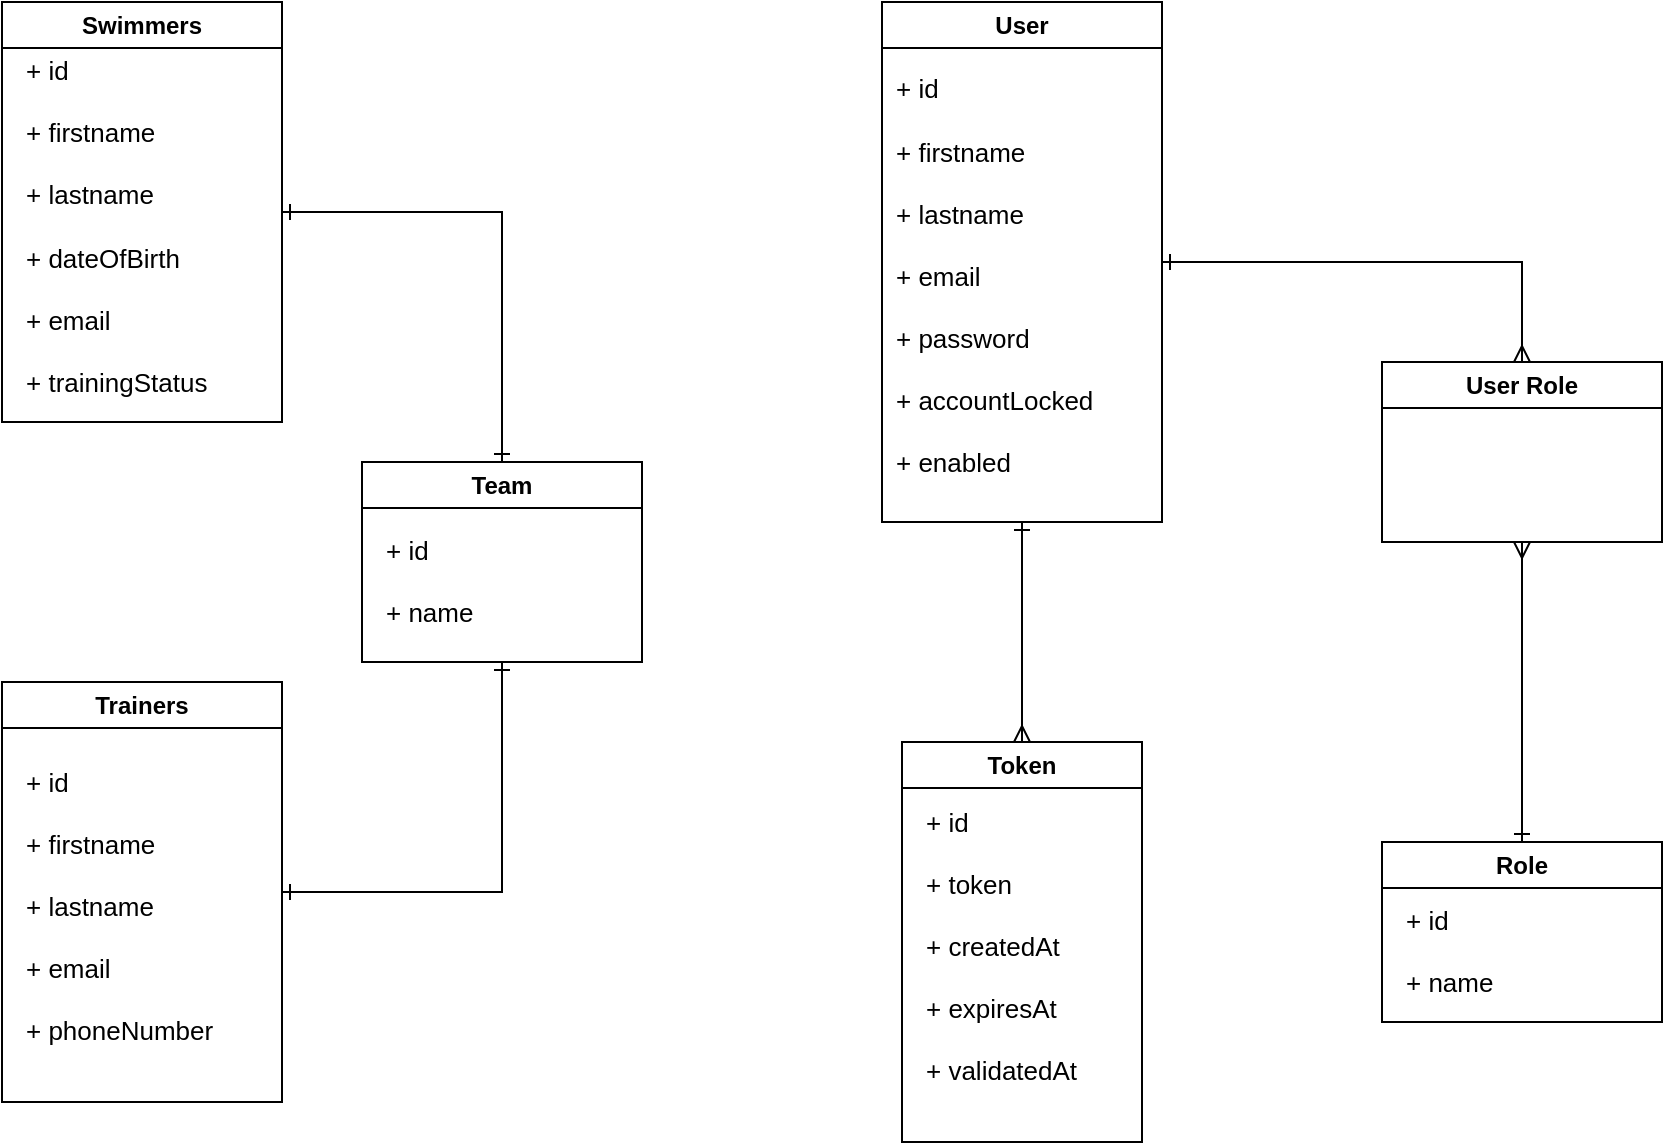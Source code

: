 <mxfile version="25.0.3">
  <diagram name="Page-1" id="rcEOddBFLMDAnJlCYJu9">
    <mxGraphModel dx="2759" dy="1044" grid="1" gridSize="10" guides="1" tooltips="1" connect="1" arrows="1" fold="1" page="1" pageScale="1" pageWidth="850" pageHeight="1100" math="0" shadow="0">
      <root>
        <mxCell id="0" />
        <mxCell id="1" parent="0" />
        <mxCell id="lWtACIqkjUSFrE5aZ776-2" value="User" style="swimlane;whiteSpace=wrap;html=1;" vertex="1" parent="1">
          <mxGeometry x="35" y="120" width="140" height="260" as="geometry" />
        </mxCell>
        <mxCell id="lWtACIqkjUSFrE5aZ776-3" value="+ id&lt;div&gt;&lt;br&gt;&lt;div&gt;+ firstname&lt;/div&gt;&lt;div&gt;&lt;br&gt;&lt;/div&gt;&lt;div&gt;+ lastname&lt;/div&gt;&lt;div&gt;&lt;br&gt;&lt;/div&gt;&lt;div&gt;+ email&lt;/div&gt;&lt;div&gt;&lt;br&gt;&lt;/div&gt;&lt;div&gt;+ password&lt;/div&gt;&lt;div&gt;&lt;br&gt;&lt;/div&gt;&lt;div&gt;+ accountLocked&lt;/div&gt;&lt;div&gt;&lt;br&gt;&lt;/div&gt;&lt;div&gt;+ enabled&lt;/div&gt;&lt;div&gt;&lt;br&gt;&lt;/div&gt;&lt;/div&gt;" style="text;strokeColor=none;align=left;fillColor=none;html=1;verticalAlign=middle;whiteSpace=wrap;rounded=0;fontSize=13;spacingTop=0;spacing=2;strokeWidth=1;spacingBottom=0;horizontal=1;" vertex="1" parent="lWtACIqkjUSFrE5aZ776-2">
          <mxGeometry x="5" y="30" width="130" height="230" as="geometry" />
        </mxCell>
        <mxCell id="lWtACIqkjUSFrE5aZ776-21" style="edgeStyle=orthogonalEdgeStyle;rounded=0;orthogonalLoop=1;jettySize=auto;html=1;entryX=0.5;entryY=1;entryDx=0;entryDy=0;endArrow=ERmany;endFill=0;startArrow=ERone;startFill=0;" edge="1" parent="1" source="lWtACIqkjUSFrE5aZ776-5" target="lWtACIqkjUSFrE5aZ776-17">
          <mxGeometry relative="1" as="geometry" />
        </mxCell>
        <mxCell id="lWtACIqkjUSFrE5aZ776-5" value="Role" style="swimlane;whiteSpace=wrap;html=1;" vertex="1" parent="1">
          <mxGeometry x="285" y="540" width="140" height="90" as="geometry" />
        </mxCell>
        <mxCell id="lWtACIqkjUSFrE5aZ776-6" value="+ id&lt;div&gt;&lt;br&gt;&lt;div&gt;+ name&lt;/div&gt;&lt;/div&gt;" style="text;strokeColor=none;align=left;fillColor=none;html=1;verticalAlign=middle;whiteSpace=wrap;rounded=0;fontSize=13;spacingTop=0;spacing=2;strokeWidth=1;spacingBottom=0;horizontal=1;" vertex="1" parent="lWtACIqkjUSFrE5aZ776-5">
          <mxGeometry x="10" y="20" width="130" height="70" as="geometry" />
        </mxCell>
        <mxCell id="lWtACIqkjUSFrE5aZ776-7" value="Token" style="swimlane;whiteSpace=wrap;html=1;" vertex="1" parent="1">
          <mxGeometry x="45" y="490" width="120" height="200" as="geometry" />
        </mxCell>
        <mxCell id="lWtACIqkjUSFrE5aZ776-8" value="+ id&lt;div&gt;&lt;br&gt;&lt;div&gt;+ token&lt;/div&gt;&lt;div&gt;&lt;br&gt;&lt;/div&gt;&lt;div&gt;+ createdAt&lt;/div&gt;&lt;div&gt;&lt;br&gt;&lt;/div&gt;&lt;div&gt;+ expiresAt&lt;/div&gt;&lt;div&gt;&lt;br&gt;&lt;/div&gt;&lt;div&gt;+ validatedAt&lt;/div&gt;&lt;div&gt;&lt;br&gt;&lt;/div&gt;&lt;/div&gt;" style="text;strokeColor=none;align=left;fillColor=none;html=1;verticalAlign=middle;whiteSpace=wrap;rounded=0;fontSize=13;spacingTop=0;spacing=2;strokeWidth=1;spacingBottom=0;horizontal=1;" vertex="1" parent="lWtACIqkjUSFrE5aZ776-7">
          <mxGeometry x="10" y="30" width="130" height="160" as="geometry" />
        </mxCell>
        <mxCell id="lWtACIqkjUSFrE5aZ776-23" style="edgeStyle=orthogonalEdgeStyle;rounded=0;orthogonalLoop=1;jettySize=auto;html=1;entryX=0.5;entryY=0;entryDx=0;entryDy=0;startArrow=ERone;startFill=0;endArrow=ERone;endFill=0;" edge="1" parent="1" source="lWtACIqkjUSFrE5aZ776-9" target="lWtACIqkjUSFrE5aZ776-14">
          <mxGeometry relative="1" as="geometry" />
        </mxCell>
        <mxCell id="lWtACIqkjUSFrE5aZ776-9" value="Swimmers" style="swimlane;whiteSpace=wrap;html=1;" vertex="1" parent="1">
          <mxGeometry x="-405" y="120" width="140" height="210" as="geometry" />
        </mxCell>
        <mxCell id="lWtACIqkjUSFrE5aZ776-10" value="+ id&lt;div&gt;&lt;br&gt;&lt;div&gt;+ firstname&lt;/div&gt;&lt;div&gt;&lt;br&gt;&lt;/div&gt;&lt;div&gt;+ lastname&lt;/div&gt;&lt;div&gt;&lt;br&gt;&lt;/div&gt;&lt;div&gt;+ dateOfBirth&lt;/div&gt;&lt;div&gt;&lt;br&gt;&lt;/div&gt;&lt;div&gt;+ email&lt;/div&gt;&lt;div&gt;&lt;br&gt;&lt;/div&gt;&lt;div&gt;+ trainingStatus&lt;/div&gt;&lt;div&gt;&lt;br&gt;&lt;/div&gt;&lt;/div&gt;" style="text;strokeColor=none;align=left;fillColor=none;html=1;verticalAlign=middle;whiteSpace=wrap;rounded=0;fontSize=13;spacingTop=0;spacing=2;strokeWidth=1;spacingBottom=0;horizontal=1;" vertex="1" parent="lWtACIqkjUSFrE5aZ776-9">
          <mxGeometry x="10" y="30" width="130" height="180" as="geometry" />
        </mxCell>
        <mxCell id="lWtACIqkjUSFrE5aZ776-24" style="edgeStyle=orthogonalEdgeStyle;rounded=0;orthogonalLoop=1;jettySize=auto;html=1;entryX=0.5;entryY=1;entryDx=0;entryDy=0;startArrow=ERone;startFill=0;endArrow=ERone;endFill=0;" edge="1" parent="1" source="lWtACIqkjUSFrE5aZ776-12" target="lWtACIqkjUSFrE5aZ776-14">
          <mxGeometry relative="1" as="geometry" />
        </mxCell>
        <mxCell id="lWtACIqkjUSFrE5aZ776-12" value="Trainers" style="swimlane;whiteSpace=wrap;html=1;" vertex="1" parent="1">
          <mxGeometry x="-405" y="460" width="140" height="210" as="geometry" />
        </mxCell>
        <mxCell id="lWtACIqkjUSFrE5aZ776-13" value="+ id&lt;div&gt;&lt;br&gt;&lt;div&gt;+ firstname&lt;/div&gt;&lt;div&gt;&lt;br&gt;&lt;/div&gt;&lt;div&gt;+ lastname&lt;/div&gt;&lt;div&gt;&lt;br&gt;&lt;/div&gt;&lt;div&gt;+ email&lt;/div&gt;&lt;div&gt;&lt;br&gt;&lt;/div&gt;&lt;div&gt;+ phoneNumber&lt;/div&gt;&lt;div&gt;&lt;br&gt;&lt;/div&gt;&lt;/div&gt;" style="text;strokeColor=none;align=left;fillColor=none;html=1;verticalAlign=middle;whiteSpace=wrap;rounded=0;fontSize=13;spacingTop=0;spacing=2;strokeWidth=1;spacingBottom=0;horizontal=1;" vertex="1" parent="lWtACIqkjUSFrE5aZ776-12">
          <mxGeometry x="10" y="30" width="130" height="180" as="geometry" />
        </mxCell>
        <mxCell id="lWtACIqkjUSFrE5aZ776-14" value="Team" style="swimlane;whiteSpace=wrap;html=1;" vertex="1" parent="1">
          <mxGeometry x="-225" y="350" width="140" height="100" as="geometry" />
        </mxCell>
        <mxCell id="lWtACIqkjUSFrE5aZ776-15" value="+ id&lt;div&gt;&lt;br&gt;&lt;div&gt;+ name&lt;/div&gt;&lt;/div&gt;" style="text;strokeColor=none;align=left;fillColor=none;html=1;verticalAlign=middle;whiteSpace=wrap;rounded=0;fontSize=13;spacingTop=0;spacing=2;strokeWidth=1;spacingBottom=0;horizontal=1;" vertex="1" parent="lWtACIqkjUSFrE5aZ776-14">
          <mxGeometry x="10" y="30" width="130" height="60" as="geometry" />
        </mxCell>
        <mxCell id="lWtACIqkjUSFrE5aZ776-17" value="User Role" style="swimlane;whiteSpace=wrap;html=1;" vertex="1" parent="1">
          <mxGeometry x="285" y="300" width="140" height="90" as="geometry" />
        </mxCell>
        <mxCell id="lWtACIqkjUSFrE5aZ776-20" style="edgeStyle=orthogonalEdgeStyle;rounded=0;orthogonalLoop=1;jettySize=auto;html=1;entryX=0.5;entryY=0;entryDx=0;entryDy=0;endArrow=ERmany;endFill=0;exitX=1;exitY=0.5;exitDx=0;exitDy=0;startArrow=ERone;startFill=0;" edge="1" parent="1" source="lWtACIqkjUSFrE5aZ776-2" target="lWtACIqkjUSFrE5aZ776-17">
          <mxGeometry relative="1" as="geometry" />
        </mxCell>
        <mxCell id="lWtACIqkjUSFrE5aZ776-22" style="edgeStyle=orthogonalEdgeStyle;rounded=0;orthogonalLoop=1;jettySize=auto;html=1;entryX=0.5;entryY=0;entryDx=0;entryDy=0;endArrow=ERmany;endFill=0;startArrow=ERone;startFill=0;" edge="1" parent="1" source="lWtACIqkjUSFrE5aZ776-3" target="lWtACIqkjUSFrE5aZ776-7">
          <mxGeometry relative="1" as="geometry" />
        </mxCell>
      </root>
    </mxGraphModel>
  </diagram>
</mxfile>
